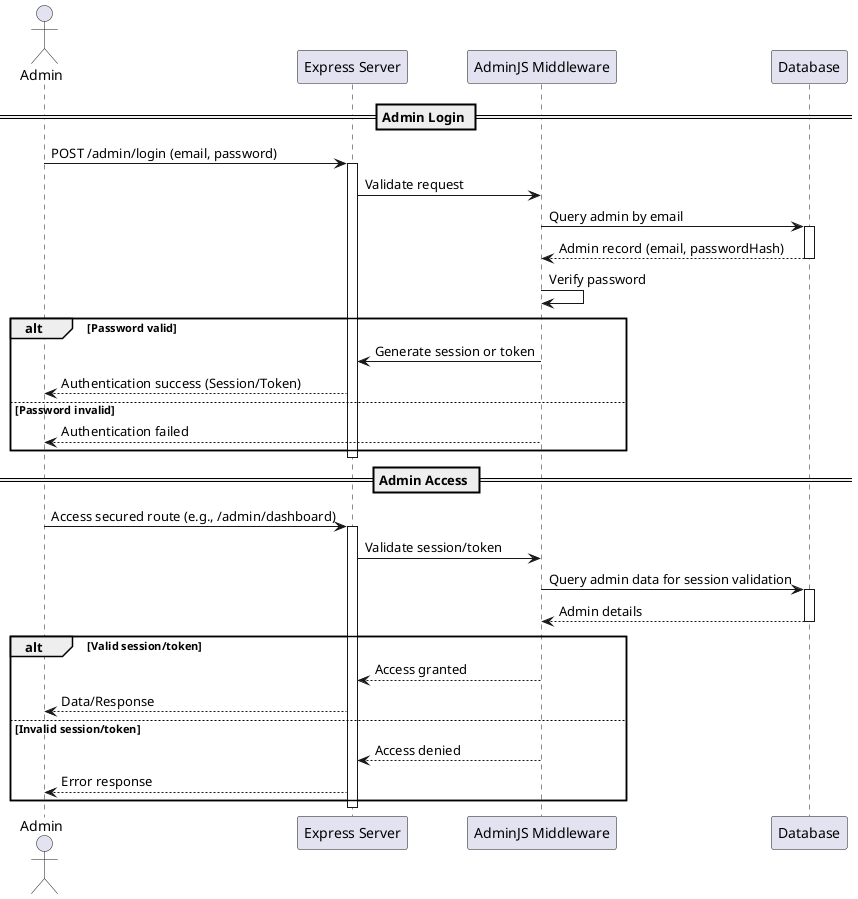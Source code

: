 @startuml

actor Admin as AdminUser
participant "Express Server" as Server
participant "AdminJS Middleware" as AdminJS
participant "Database" as DB

== Admin Login ==
AdminUser -> Server: POST /admin/login (email, password)
activate Server

Server -> AdminJS: Validate request
AdminJS -> DB: Query admin by email
activate DB
DB --> AdminJS: Admin record (email, passwordHash)
deactivate DB

AdminJS -> AdminJS: Verify password
alt Password valid
    AdminJS -> Server: Generate session or token
    Server --> AdminUser: Authentication success (Session/Token)
else Password invalid
    AdminJS --> AdminUser: Authentication failed
end
deactivate Server

== Admin Access ==
AdminUser -> Server: Access secured route (e.g., /admin/dashboard)
activate Server

Server -> AdminJS: Validate session/token
AdminJS -> DB: Query admin data for session validation
activate DB
DB --> AdminJS: Admin details
deactivate DB

alt Valid session/token
    AdminJS --> Server: Access granted
    Server --> AdminUser: Data/Response
else Invalid session/token
    AdminJS --> Server: Access denied
    Server --> AdminUser: Error response
end
deactivate Server
@enduml
